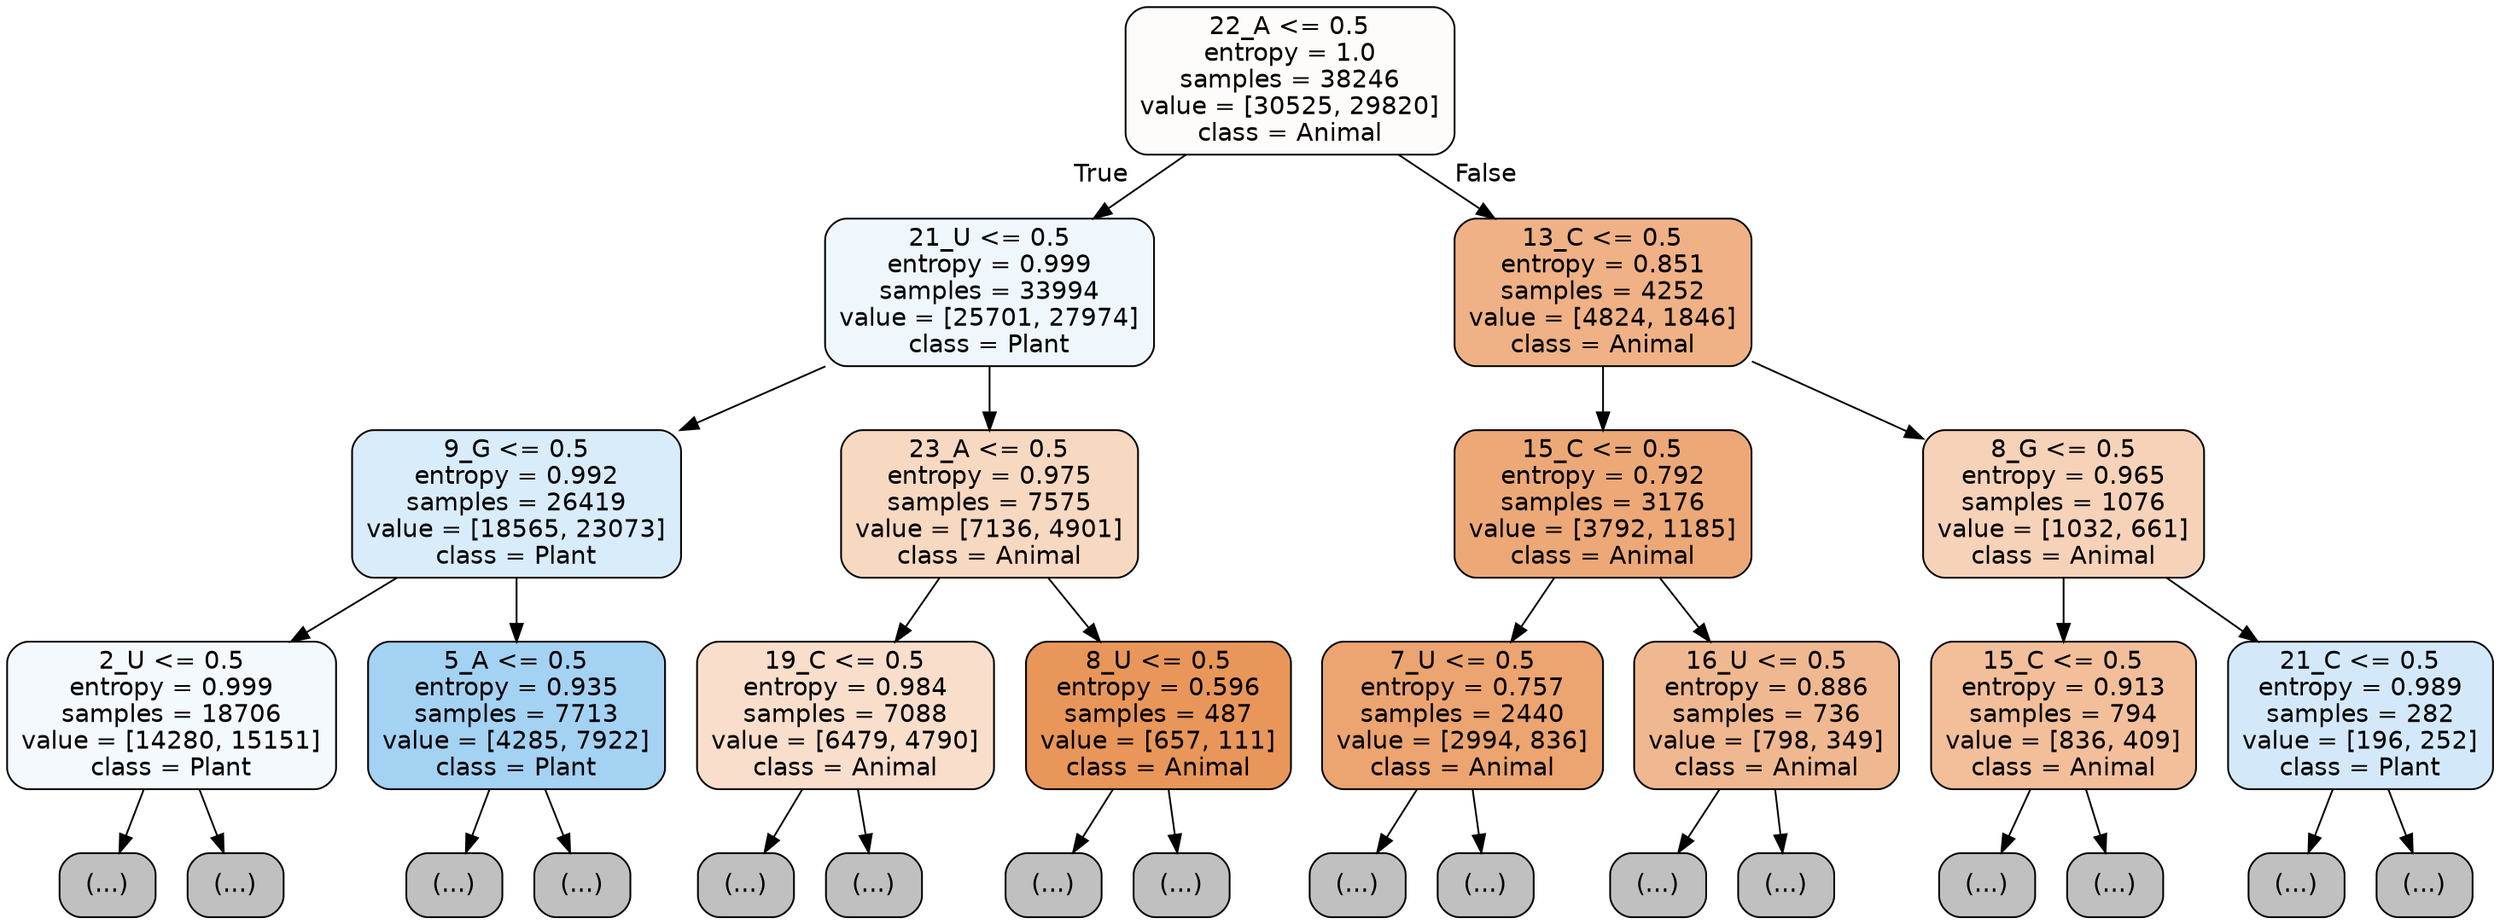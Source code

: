 digraph Tree {
node [shape=box, style="filled, rounded", color="black", fontname="helvetica"] ;
edge [fontname="helvetica"] ;
0 [label="22_A <= 0.5\nentropy = 1.0\nsamples = 38246\nvalue = [30525, 29820]\nclass = Animal", fillcolor="#fefcfa"] ;
1 [label="21_U <= 0.5\nentropy = 0.999\nsamples = 33994\nvalue = [25701, 27974]\nclass = Plant", fillcolor="#eff7fd"] ;
0 -> 1 [labeldistance=2.5, labelangle=45, headlabel="True"] ;
2 [label="9_G <= 0.5\nentropy = 0.992\nsamples = 26419\nvalue = [18565, 23073]\nclass = Plant", fillcolor="#d8ecfa"] ;
1 -> 2 ;
3 [label="2_U <= 0.5\nentropy = 0.999\nsamples = 18706\nvalue = [14280, 15151]\nclass = Plant", fillcolor="#f4f9fe"] ;
2 -> 3 ;
4 [label="(...)", fillcolor="#C0C0C0"] ;
3 -> 4 ;
6261 [label="(...)", fillcolor="#C0C0C0"] ;
3 -> 6261 ;
8536 [label="5_A <= 0.5\nentropy = 0.935\nsamples = 7713\nvalue = [4285, 7922]\nclass = Plant", fillcolor="#a4d2f3"] ;
2 -> 8536 ;
8537 [label="(...)", fillcolor="#C0C0C0"] ;
8536 -> 8537 ;
10966 [label="(...)", fillcolor="#C0C0C0"] ;
8536 -> 10966 ;
11705 [label="23_A <= 0.5\nentropy = 0.975\nsamples = 7575\nvalue = [7136, 4901]\nclass = Animal", fillcolor="#f7d8c1"] ;
1 -> 11705 ;
11706 [label="19_C <= 0.5\nentropy = 0.984\nsamples = 7088\nvalue = [6479, 4790]\nclass = Animal", fillcolor="#f8decb"] ;
11705 -> 11706 ;
11707 [label="(...)", fillcolor="#C0C0C0"] ;
11706 -> 11707 ;
14092 [label="(...)", fillcolor="#C0C0C0"] ;
11706 -> 14092 ;
14909 [label="8_U <= 0.5\nentropy = 0.596\nsamples = 487\nvalue = [657, 111]\nclass = Animal", fillcolor="#e9965a"] ;
11705 -> 14909 ;
14910 [label="(...)", fillcolor="#C0C0C0"] ;
14909 -> 14910 ;
15047 [label="(...)", fillcolor="#C0C0C0"] ;
14909 -> 15047 ;
15100 [label="13_C <= 0.5\nentropy = 0.851\nsamples = 4252\nvalue = [4824, 1846]\nclass = Animal", fillcolor="#efb185"] ;
0 -> 15100 [labeldistance=2.5, labelangle=-45, headlabel="False"] ;
15101 [label="15_C <= 0.5\nentropy = 0.792\nsamples = 3176\nvalue = [3792, 1185]\nclass = Animal", fillcolor="#eda877"] ;
15100 -> 15101 ;
15102 [label="7_U <= 0.5\nentropy = 0.757\nsamples = 2440\nvalue = [2994, 836]\nclass = Animal", fillcolor="#eca470"] ;
15101 -> 15102 ;
15103 [label="(...)", fillcolor="#C0C0C0"] ;
15102 -> 15103 ;
15912 [label="(...)", fillcolor="#C0C0C0"] ;
15102 -> 15912 ;
16219 [label="16_U <= 0.5\nentropy = 0.886\nsamples = 736\nvalue = [798, 349]\nclass = Animal", fillcolor="#f0b890"] ;
15101 -> 16219 ;
16220 [label="(...)", fillcolor="#C0C0C0"] ;
16219 -> 16220 ;
16487 [label="(...)", fillcolor="#C0C0C0"] ;
16219 -> 16487 ;
16578 [label="8_G <= 0.5\nentropy = 0.965\nsamples = 1076\nvalue = [1032, 661]\nclass = Animal", fillcolor="#f6d2b8"] ;
15100 -> 16578 ;
16579 [label="15_C <= 0.5\nentropy = 0.913\nsamples = 794\nvalue = [836, 409]\nclass = Animal", fillcolor="#f2bf9a"] ;
16578 -> 16579 ;
16580 [label="(...)", fillcolor="#C0C0C0"] ;
16579 -> 16580 ;
16815 [label="(...)", fillcolor="#C0C0C0"] ;
16579 -> 16815 ;
16900 [label="21_C <= 0.5\nentropy = 0.989\nsamples = 282\nvalue = [196, 252]\nclass = Plant", fillcolor="#d3e9f9"] ;
16578 -> 16900 ;
16901 [label="(...)", fillcolor="#C0C0C0"] ;
16900 -> 16901 ;
16990 [label="(...)", fillcolor="#C0C0C0"] ;
16900 -> 16990 ;
}